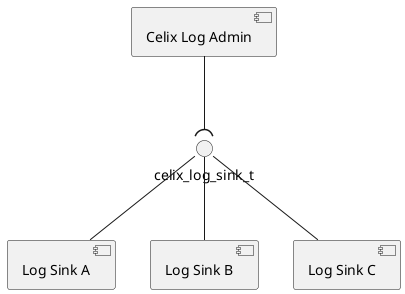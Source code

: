 Licensed to the Apache Software Foundation (ASF) under one or more
contributor license agreements.  See the NOTICE file distributed with
this work for additional information regarding copyright ownership.
The ASF licenses this file to You under the Apache License, Version 2.0
(the "License"); you may not use this file except in compliance with
the License.  You may obtain a copy of the License at

    http://www.apache.org/licenses/LICENSE-2.0

Unless required by applicable law or agreed to in writing, software
distributed under the License is distributed on an "AS IS" BASIS,
WITHOUT WARRANTIES OR CONDITIONS OF ANY KIND, either express or implied.
See the License for the specific language governing permissions and
limitations under the License.

@startuml
component SinkA as "Log Sink A"
component SinkB as "Log Sink B"
component SinkC as "Log Sink C"
component LogAdmin as "Celix Log Admin"

() LogSink as "celix_log_sink_t"

LogAdmin -down-( LogSink

SinkA -up- LogSink
SinkB -up- LogSink
SinkC -up- LogSink
@enduml

